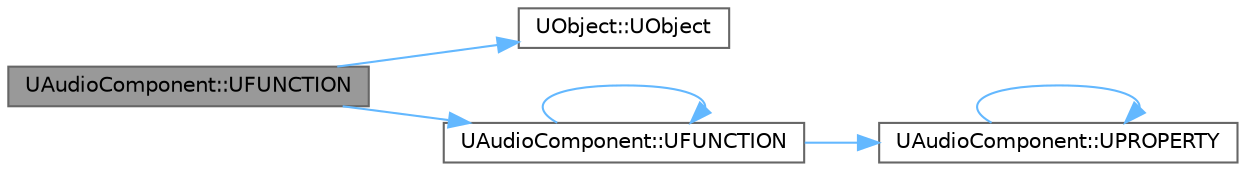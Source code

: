 digraph "UAudioComponent::UFUNCTION"
{
 // INTERACTIVE_SVG=YES
 // LATEX_PDF_SIZE
  bgcolor="transparent";
  edge [fontname=Helvetica,fontsize=10,labelfontname=Helvetica,labelfontsize=10];
  node [fontname=Helvetica,fontsize=10,shape=box,height=0.2,width=0.4];
  rankdir="LR";
  Node1 [id="Node000001",label="UAudioComponent::UFUNCTION",height=0.2,width=0.4,color="gray40", fillcolor="grey60", style="filled", fontcolor="black",tooltip="Start a sound playing on an audio component on a given quantization boundary with the handle to an ex..."];
  Node1 -> Node2 [id="edge1_Node000001_Node000002",color="steelblue1",style="solid",tooltip=" "];
  Node2 [id="Node000002",label="UObject::UObject",height=0.2,width=0.4,color="grey40", fillcolor="white", style="filled",URL="$df/def/classUObject.html#ae1e8afb0b1117edf494eab22aea37761",tooltip="Default constructor."];
  Node1 -> Node3 [id="edge2_Node000001_Node000003",color="steelblue1",style="solid",tooltip=" "];
  Node3 [id="Node000003",label="UAudioComponent::UFUNCTION",height=0.2,width=0.4,color="grey40", fillcolor="white", style="filled",URL="$d4/d98/classUAudioComponent.html#aeff9eb860ef961a765e93ee84e385433",tooltip="Auto destroy this component on completion."];
  Node3 -> Node3 [id="edge3_Node000003_Node000003",color="steelblue1",style="solid",tooltip=" "];
  Node3 -> Node4 [id="edge4_Node000003_Node000004",color="steelblue1",style="solid",tooltip=" "];
  Node4 [id="Node000004",label="UAudioComponent::UPROPERTY",height=0.2,width=0.4,color="grey40", fillcolor="white", style="filled",URL="$d4/d98/classUAudioComponent.html#a6e5e741cf402d48997aea6e9acdf95e5",tooltip="Array of parameters for this AudioComponent."];
  Node4 -> Node4 [id="edge5_Node000004_Node000004",color="steelblue1",style="solid",tooltip=" "];
}
